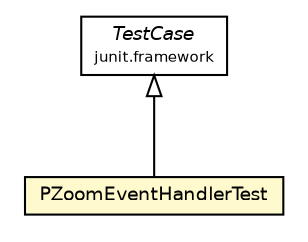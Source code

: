 #!/usr/local/bin/dot
#
# Class diagram 
# Generated by UmlGraph version 4.6 (http://www.spinellis.gr/sw/umlgraph)
#

digraph G {
	edge [fontname="Helvetica",fontsize=10,labelfontname="Helvetica",labelfontsize=10];
	node [fontname="Helvetica",fontsize=10,shape=plaintext];
	// edu.umd.cs.piccolo.event.PZoomEventHandlerTest
	c113 [label=<<table border="0" cellborder="1" cellspacing="0" cellpadding="2" port="p" bgcolor="lemonChiffon" href="./PZoomEventHandlerTest.html">
		<tr><td><table border="0" cellspacing="0" cellpadding="1">
			<tr><td> PZoomEventHandlerTest </td></tr>
		</table></td></tr>
		</table>>, fontname="Helvetica", fontcolor="black", fontsize=9.0];
	//edu.umd.cs.piccolo.event.PZoomEventHandlerTest extends junit.framework.TestCase
	c124:p -> c113:p [dir=back,arrowtail=empty];
	// junit.framework.TestCase
	c124 [label=<<table border="0" cellborder="1" cellspacing="0" cellpadding="2" port="p">
		<tr><td><table border="0" cellspacing="0" cellpadding="1">
			<tr><td><font face="Helvetica-Oblique"> TestCase </font></td></tr>
			<tr><td><font point-size="7.0"> junit.framework </font></td></tr>
		</table></td></tr>
		</table>>, fontname="Helvetica", fontcolor="black", fontsize=9.0];
}

